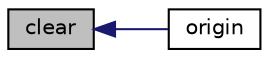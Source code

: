 digraph "clear"
{
  bgcolor="transparent";
  edge [fontname="Helvetica",fontsize="10",labelfontname="Helvetica",labelfontsize="10"];
  node [fontname="Helvetica",fontsize="10",shape=record];
  rankdir="LR";
  Node2942 [label="clear",height=0.2,width=0.4,color="black", fillcolor="grey75", style="filled", fontcolor="black"];
  Node2942 -> Node2943 [dir="back",color="midnightblue",fontsize="10",style="solid",fontname="Helvetica"];
  Node2943 [label="origin",height=0.2,width=0.4,color="black",URL="$a26141.html#a845412c810c955840b576c707e20bcb9",tooltip="Edit access to origin. "];
}
